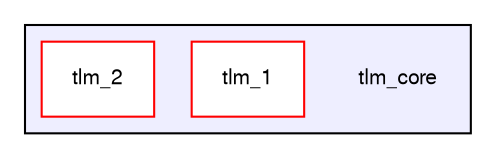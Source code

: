 digraph "tlm_core" {
  compound=true
  node [ fontsize="10", fontname="FreeSans"];
  edge [ labelfontsize="10", labelfontname="FreeSans"];
  subgraph clusterdir_54d760f7f187686fd9c4b070d5c46b52 {
    graph [ bgcolor="#eeeeff", pencolor="black", label="" URL="dir_54d760f7f187686fd9c4b070d5c46b52.html"];
    dir_54d760f7f187686fd9c4b070d5c46b52 [shape=plaintext label="tlm_core"];
    dir_e834deb0de1553ee6782c32345108d91 [shape=box label="tlm_1" color="red" fillcolor="white" style="filled" URL="dir_e834deb0de1553ee6782c32345108d91.html"];
    dir_9345038caee142a641c3808e66796fc4 [shape=box label="tlm_2" color="red" fillcolor="white" style="filled" URL="dir_9345038caee142a641c3808e66796fc4.html"];
  }
}
